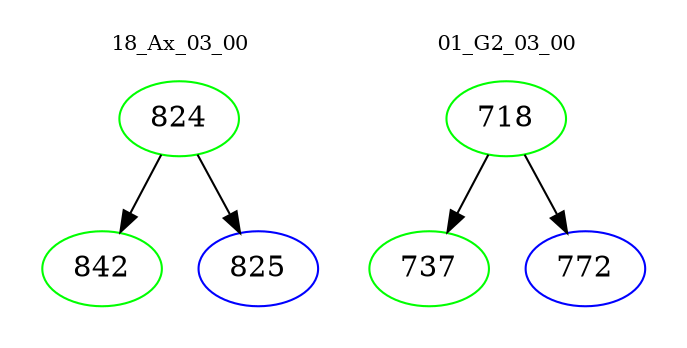 digraph{
subgraph cluster_0 {
color = white
label = "18_Ax_03_00";
fontsize=10;
T0_824 [label="824", color="green"]
T0_824 -> T0_842 [color="black"]
T0_842 [label="842", color="green"]
T0_824 -> T0_825 [color="black"]
T0_825 [label="825", color="blue"]
}
subgraph cluster_1 {
color = white
label = "01_G2_03_00";
fontsize=10;
T1_718 [label="718", color="green"]
T1_718 -> T1_737 [color="black"]
T1_737 [label="737", color="green"]
T1_718 -> T1_772 [color="black"]
T1_772 [label="772", color="blue"]
}
}

